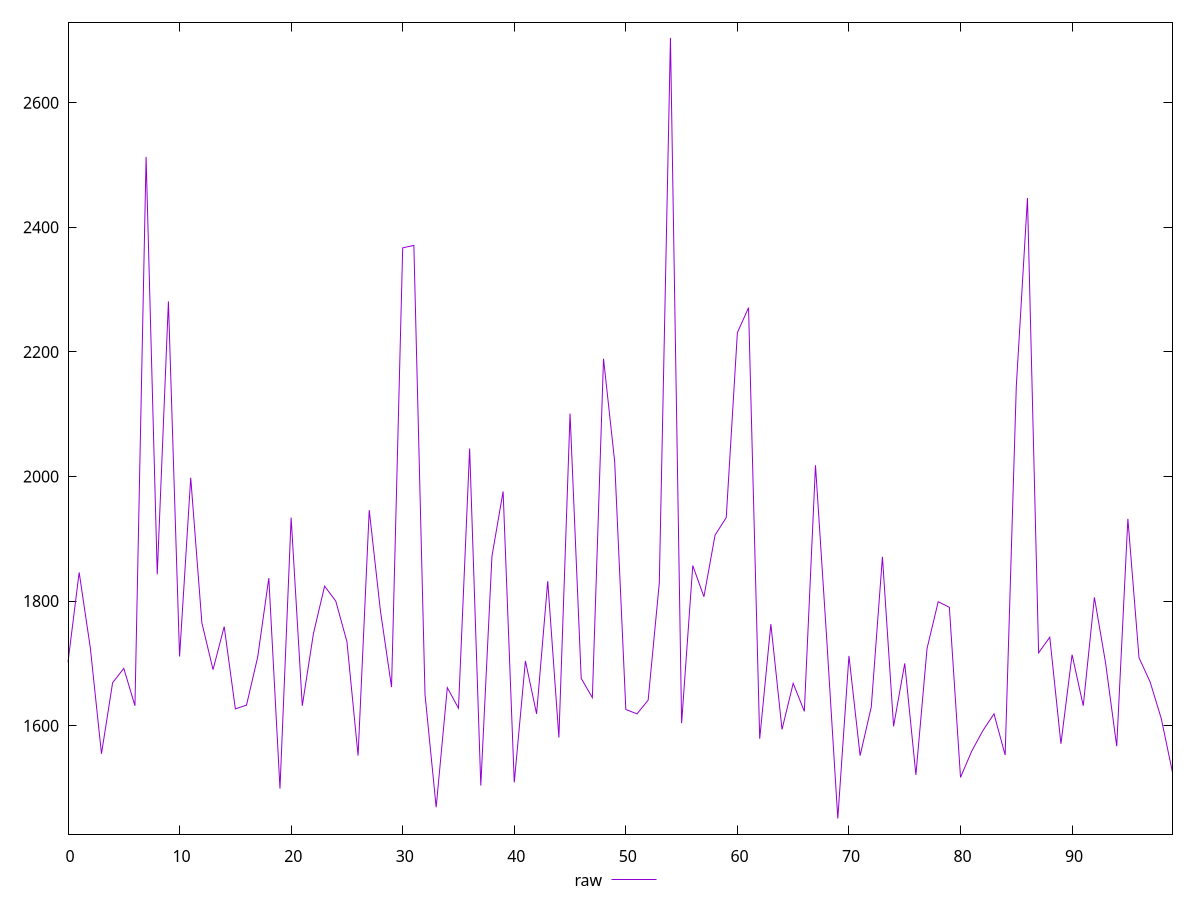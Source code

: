 reset

$raw <<EOF
0 1702
1 1846
2 1725
3 1555
4 1669
5 1692
6 1632
7 2513
8 1843
9 2281
10 1711
11 1998
12 1765
13 1690
14 1759
15 1627
16 1633
17 1710
18 1837
19 1499
20 1934
21 1632
22 1748
23 1824
24 1800
25 1735
26 1552
27 1946
28 1785
29 1662
30 2367
31 2371
32 1650
33 1469
34 1661
35 1628
36 2045
37 1504
38 1872
39 1976
40 1509
41 1704
42 1619
43 1832
44 1581
45 2101
46 1676
47 1645
48 2189
49 2024
50 1626
51 1619
52 1641
53 1829
54 2704
55 1604
56 1857
57 1807
58 1906
59 1934
60 2231
61 2271
62 1579
63 1763
64 1594
65 1668
66 1623
67 2018
68 1741
69 1451
70 1712
71 1552
72 1630
73 1871
74 1599
75 1700
76 1521
77 1724
78 1799
79 1790
80 1517
81 1559
82 1592
83 1619
84 1553
85 2145
86 2447
87 1717
88 1742
89 1571
90 1714
91 1632
92 1806
93 1701
94 1567
95 1932
96 1709
97 1670
98 1611
99 1525
EOF

set key outside below
set xrange [0:99]
set yrange [1425.94:2729.06]
set trange [1425.94:2729.06]
set terminal svg size 640, 500 enhanced background rgb 'white'
set output "report_00013_2021-02-09T12-04-24.940Z/render-blocking-resources/samples/pages/raw/values.svg"

plot $raw title "raw" with line

reset
